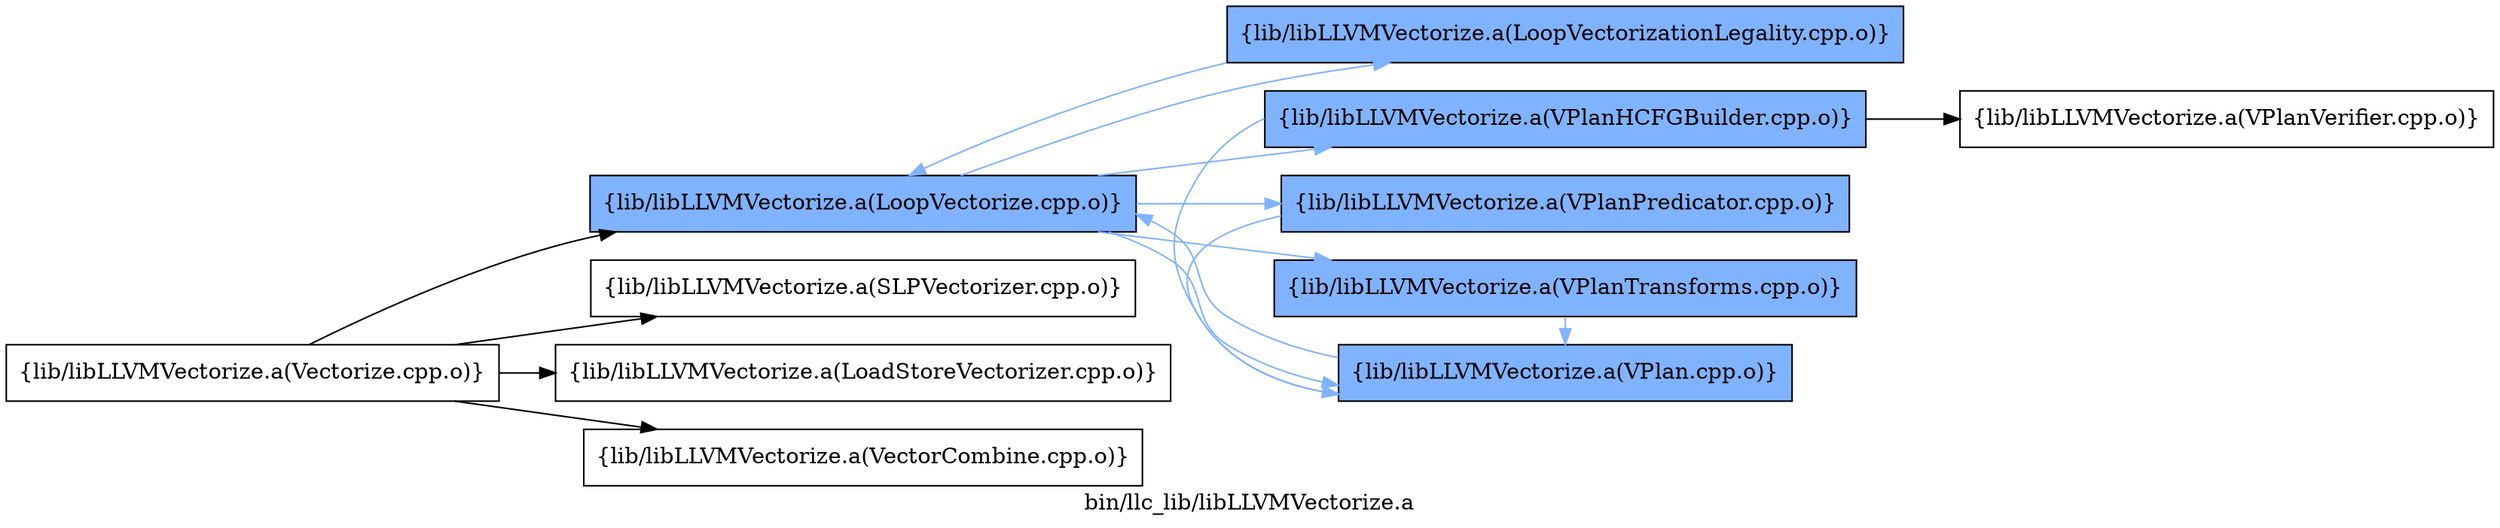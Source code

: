 digraph "bin/llc_lib/libLLVMVectorize.a" {
	label="bin/llc_lib/libLLVMVectorize.a";
	rankdir=LR;
	{ rank=same; Node0x55d3d39c0238;  }
	{ rank=same; Node0x55d3d39c0a08; Node0x55d3d39c9428; Node0x55d3d39c90b8; Node0x55d3d39c97e8;  }
	{ rank=same; Node0x55d3d39bd5d8; Node0x55d3d39ca918; Node0x55d3d39cafa8; Node0x55d3d39cad78; Node0x55d3d39c6598;  }

	Node0x55d3d39c0238 [shape=record,shape=box,group=0,label="{lib/libLLVMVectorize.a(Vectorize.cpp.o)}"];
	Node0x55d3d39c0238 -> Node0x55d3d39c0a08;
	Node0x55d3d39c0238 -> Node0x55d3d39c9428;
	Node0x55d3d39c0238 -> Node0x55d3d39c90b8;
	Node0x55d3d39c0238 -> Node0x55d3d39c97e8;
	Node0x55d3d39c0a08 [shape=record,shape=box,group=1,style=filled,fillcolor="0.600000 0.5 1",label="{lib/libLLVMVectorize.a(LoopVectorize.cpp.o)}"];
	Node0x55d3d39c0a08 -> Node0x55d3d39bd5d8[color="0.600000 0.5 1"];
	Node0x55d3d39c0a08 -> Node0x55d3d39ca918[color="0.600000 0.5 1"];
	Node0x55d3d39c0a08 -> Node0x55d3d39cafa8[color="0.600000 0.5 1"];
	Node0x55d3d39c0a08 -> Node0x55d3d39cad78[color="0.600000 0.5 1"];
	Node0x55d3d39c0a08 -> Node0x55d3d39c6598[color="0.600000 0.5 1"];
	Node0x55d3d39c9428 [shape=record,shape=box,group=0,label="{lib/libLLVMVectorize.a(SLPVectorizer.cpp.o)}"];
	Node0x55d3d39c90b8 [shape=record,shape=box,group=0,label="{lib/libLLVMVectorize.a(LoadStoreVectorizer.cpp.o)}"];
	Node0x55d3d39c97e8 [shape=record,shape=box,group=0,label="{lib/libLLVMVectorize.a(VectorCombine.cpp.o)}"];
	Node0x55d3d39bd5d8 [shape=record,shape=box,group=1,style=filled,fillcolor="0.600000 0.5 1",label="{lib/libLLVMVectorize.a(LoopVectorizationLegality.cpp.o)}"];
	Node0x55d3d39bd5d8 -> Node0x55d3d39c0a08[color="0.600000 0.5 1"];
	Node0x55d3d39ca918 [shape=record,shape=box,group=1,style=filled,fillcolor="0.600000 0.5 1",label="{lib/libLLVMVectorize.a(VPlan.cpp.o)}"];
	Node0x55d3d39ca918 -> Node0x55d3d39c0a08[color="0.600000 0.5 1"];
	Node0x55d3d39cafa8 [shape=record,shape=box,group=1,style=filled,fillcolor="0.600000 0.5 1",label="{lib/libLLVMVectorize.a(VPlanHCFGBuilder.cpp.o)}"];
	Node0x55d3d39cafa8 -> Node0x55d3d39ca918[color="0.600000 0.5 1"];
	Node0x55d3d39cafa8 -> Node0x55d3d39c75d8;
	Node0x55d3d39cad78 [shape=record,shape=box,group=1,style=filled,fillcolor="0.600000 0.5 1",label="{lib/libLLVMVectorize.a(VPlanPredicator.cpp.o)}"];
	Node0x55d3d39cad78 -> Node0x55d3d39ca918[color="0.600000 0.5 1"];
	Node0x55d3d39c6598 [shape=record,shape=box,group=1,style=filled,fillcolor="0.600000 0.5 1",label="{lib/libLLVMVectorize.a(VPlanTransforms.cpp.o)}"];
	Node0x55d3d39c6598 -> Node0x55d3d39ca918[color="0.600000 0.5 1"];
	Node0x55d3d39c75d8 [shape=record,shape=box,group=0,label="{lib/libLLVMVectorize.a(VPlanVerifier.cpp.o)}"];
}

